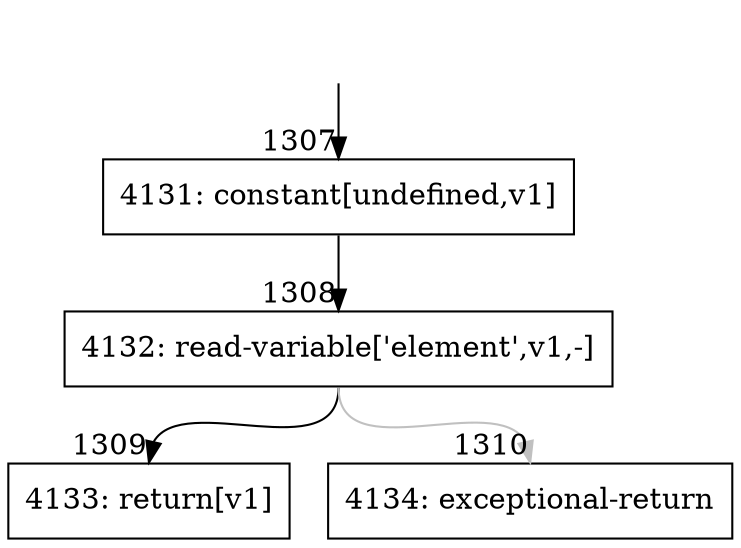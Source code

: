 digraph {
rankdir="TD"
BB_entry109[shape=none,label=""];
BB_entry109 -> BB1307 [tailport=s, headport=n, headlabel="    1307"]
BB1307 [shape=record label="{4131: constant[undefined,v1]}" ] 
BB1307 -> BB1308 [tailport=s, headport=n, headlabel="      1308"]
BB1308 [shape=record label="{4132: read-variable['element',v1,-]}" ] 
BB1308 -> BB1309 [tailport=s, headport=n, headlabel="      1309"]
BB1308 -> BB1310 [tailport=s, headport=n, color=gray, headlabel="      1310"]
BB1309 [shape=record label="{4133: return[v1]}" ] 
BB1310 [shape=record label="{4134: exceptional-return}" ] 
//#$~ 1061
}
